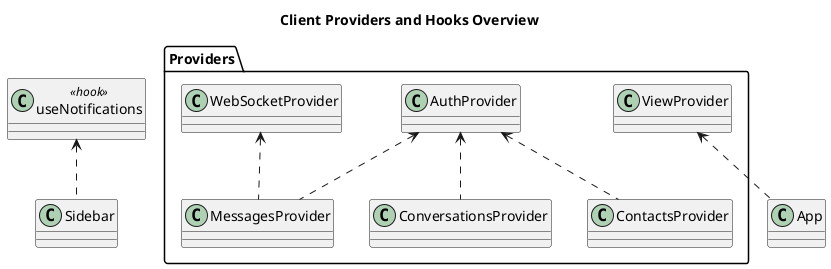 @startuml
title Client Providers and Hooks Overview

package "Providers" {
  class AuthProvider
  class WebSocketProvider
  class ViewProvider
  class ContactsProvider
  class ConversationsProvider
  class MessagesProvider
}

class useNotifications <<hook>>

AuthProvider <.. ContactsProvider
AuthProvider <.. ConversationsProvider
AuthProvider <.. MessagesProvider

WebSocketProvider <.. MessagesProvider
ViewProvider <.. App

useNotifications <.. Sidebar

@enduml

